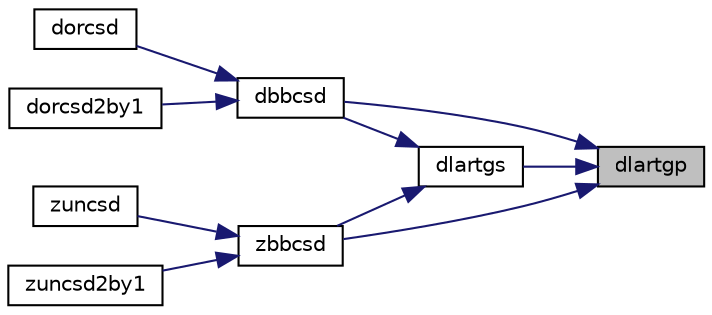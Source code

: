 digraph "dlartgp"
{
 // LATEX_PDF_SIZE
  edge [fontname="Helvetica",fontsize="10",labelfontname="Helvetica",labelfontsize="10"];
  node [fontname="Helvetica",fontsize="10",shape=record];
  rankdir="RL";
  Node1 [label="dlartgp",height=0.2,width=0.4,color="black", fillcolor="grey75", style="filled", fontcolor="black",tooltip="DLARTGP generates a plane rotation so that the diagonal is nonnegative."];
  Node1 -> Node2 [dir="back",color="midnightblue",fontsize="10",style="solid",fontname="Helvetica"];
  Node2 [label="dbbcsd",height=0.2,width=0.4,color="black", fillcolor="white", style="filled",URL="$dbbcsd_8f.html#a27a367582a76c7b48a8bf3eed068e216",tooltip="DBBCSD"];
  Node2 -> Node3 [dir="back",color="midnightblue",fontsize="10",style="solid",fontname="Helvetica"];
  Node3 [label="dorcsd",height=0.2,width=0.4,color="black", fillcolor="white", style="filled",URL="$dorcsd_8f.html#a36c8c415a8b62b6f501ce5a99b69bfb1",tooltip="DORCSD"];
  Node2 -> Node4 [dir="back",color="midnightblue",fontsize="10",style="solid",fontname="Helvetica"];
  Node4 [label="dorcsd2by1",height=0.2,width=0.4,color="black", fillcolor="white", style="filled",URL="$dorcsd2by1_8f.html#ae1a7eecbb70baaeb096a481052750f63",tooltip="DORCSD2BY1"];
  Node1 -> Node5 [dir="back",color="midnightblue",fontsize="10",style="solid",fontname="Helvetica"];
  Node5 [label="dlartgs",height=0.2,width=0.4,color="black", fillcolor="white", style="filled",URL="$dlartgs_8f.html#a2c05f9059583ca92abb77e2765037dfc",tooltip="DLARTGS generates a plane rotation designed to introduce a bulge in implicit QR iteration for the bid..."];
  Node5 -> Node2 [dir="back",color="midnightblue",fontsize="10",style="solid",fontname="Helvetica"];
  Node5 -> Node6 [dir="back",color="midnightblue",fontsize="10",style="solid",fontname="Helvetica"];
  Node6 [label="zbbcsd",height=0.2,width=0.4,color="black", fillcolor="white", style="filled",URL="$zbbcsd_8f.html#ab100b320bf854584daf3579ff6d96485",tooltip="ZBBCSD"];
  Node6 -> Node7 [dir="back",color="midnightblue",fontsize="10",style="solid",fontname="Helvetica"];
  Node7 [label="zuncsd",height=0.2,width=0.4,color="black", fillcolor="white", style="filled",URL="$zuncsd_8f.html#a774109f03e11c18f564494b2fe96ac41",tooltip="ZUNCSD"];
  Node6 -> Node8 [dir="back",color="midnightblue",fontsize="10",style="solid",fontname="Helvetica"];
  Node8 [label="zuncsd2by1",height=0.2,width=0.4,color="black", fillcolor="white", style="filled",URL="$zuncsd2by1_8f.html#aebeed5aaf3ff49eaf0a3d1fd76701632",tooltip="ZUNCSD2BY1"];
  Node1 -> Node6 [dir="back",color="midnightblue",fontsize="10",style="solid",fontname="Helvetica"];
}
